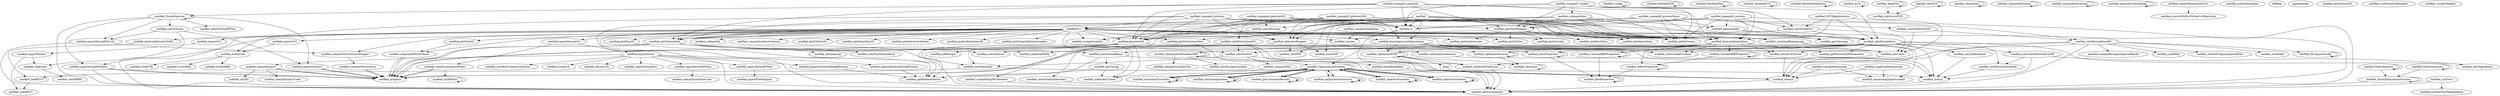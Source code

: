 /* Created by mdot for Matlab */
digraph m2html {
  matRad_exportGUI -> matRad_writeCube;
  matRad_importGUI -> matRad_importPatient;
  matRad_importPatient -> matRad_readCube;
  matRad_importPatient -> matRad_readHLUT;
  matRad_readCube -> matRad_readNRRD;
  matRad_writeCube -> matRad_writeMHA;
  matRad_writeCube -> matRad_writeNRRD;
  matRad_writeCube -> matRad_writeVTK;
  MatRad_MCsquareConfig -> MatRad_MCsquareConfig;
  MatRad_Config -> MatRad_Config;
  matRad_DicomExporter -> matRad_DicomExporter;
  matRad_DicomExporter -> matRad_exportDicom;
  matRad_DicomExporter -> matRad_exportDicomCt;
  matRad_DicomExporter -> matRad_exportDicomRTDoses;
  matRad_DicomExporter -> matRad_exportDicomRTPlan;
  matRad_DicomExporter -> matRad_exportDicomRTStruct;
  matRad_DicomExporter -> matRad_getEnvironment;
  matRad_exportDicom -> matRad_exportDicomCt;
  matRad_exportDicom -> matRad_exportDicomRTDoses;
  matRad_exportDicom -> matRad_exportDicomRTStruct;
  matRad_exportDicomCt -> matRad_progress;
  matRad_exportDicomCt -> matRad_progress;
  matRad_exportDicomRTDoses -> matRad_progress;
  matRad_exportDicomRTDoses -> matRad_progress;
  matRad_exportDicomRTDoses -> matRad_getEnvironment;
  matRad_exportDicomRTStruct -> matRad_computeVoiContoursWrapper;
  matRad_exportDicomRTStruct -> matRad_getEnvironment;
  matRad_calcWaterEqD -> matRad_loadHLUT;
  matRad_calcWaterEqD -> matRad_interp1;
  matRad_importDicom -> matRad_convRtssContours2Indices;
  matRad_importDicom -> matRad_createCst;
  matRad_importDicom -> matRad_dummyCst;
  matRad_importDicom -> matRad_importDicomCt;
  matRad_importDicom -> matRad_importDicomRTDose;
  matRad_importDicom -> matRad_importDicomRTPlan;
  matRad_importDicom -> matRad_importDicomRtss;
  matRad_importDicom -> matRad_importDicomSteeringParticles;
  matRad_importDicom -> matRad_importDicomSteeringPhotons;
  matRad_importDicom -> matRad_getEnvironment;
  matRad_importDicomCt -> matRad_calcHU;
  matRad_importDicomCt -> matRad_interpDicomCtCube;
  matRad_importDicomCt -> matRad_progress;
  matRad_importDicomCt -> matRad_progress;
  matRad_importDicomGUI -> matRad_importDicom;
  matRad_importDicomGUI -> matRad_scanDicomImportFolder;
  matRad_importDicomRTDose -> matRad_interpDicomDoseCube;
  matRad_importDicomRTPlan -> matRad_importFieldShapes;
  matRad_importDicomSteeringParticles -> matRad_getRotationMatrix;
  matRad_importDicomSteeringPhotons -> matRad_getRotationMatrix;
  matRad_listAllFiles -> matRad_listAllFiles;
  matRad_loadHLUT -> matRad_readHLUT;
  matRad_scanDicomImportFolder -> matRad_listAllFiles;
  matRad_scanDicomImportFolder -> matRad_progress;
  matRad_scanDicomImportFolder -> matRad_progress;
  matRad_example1_phantom -> matRad_DicomExporter;
  matRad_example1_phantom -> matRad_calcPhotonDose;
  matRad_example1_phantom -> matRad_fluenceOptimization;
  matRad_example1_phantom -> matRad_generateStf;
  matRad_example1_phantom -> matRad_getIsoCenter;
  matRad_example1_phantom -> matRad_rc;
  matRad_example1_phantom -> matRad_plotSliceWrapper;
  matRad_example2_photons -> matRad_writeCube;
  matRad_example2_photons -> matRadGUI;
  matRad_example2_photons -> matRad_calcPhotonDose;
  matRad_example2_photons -> matRad_fluenceOptimization;
  matRad_example2_photons -> matRad_generateStf;
  matRad_example2_photons -> matRad_getIsoCenter;
  matRad_example2_photons -> matRad_indicatorWrapper;
  matRad_example2_photons -> matRad_rc;
  matRad_example2_photons -> matRad_plotSliceWrapper;
  matRad_example3_photonsDAO -> matRadGUI;
  matRad_example3_photonsDAO -> matRad_calcPhotonDose;
  matRad_example3_photonsDAO -> matRad_directApertureOptimization;
  matRad_example3_photonsDAO -> matRad_fluenceOptimization;
  matRad_example3_photonsDAO -> matRad_generateStf;
  matRad_example3_photonsDAO -> matRad_getIsoCenter;
  matRad_example3_photonsDAO -> matRad_indicatorWrapper;
  matRad_example3_photonsDAO -> matRad_rc;
  matRad_example3_photonsDAO -> matRad_siochiLeafSequencing;
  matRad_example3_photonsDAO -> matRad_visApertureInfo;
  matRad_example4_photonsMC -> matRad_calcPhotonDoseMC;
  matRad_example4_photonsMC -> matRad_fluenceOptimization;
  matRad_example4_photonsMC -> matRad_generateStf;
  matRad_example4_photonsMC -> matRad_getIsoCenter;
  matRad_example4_photonsMC -> matRad_rc;
  matRad_example4_photonsMC -> matRad_calcIntEnergy;
  matRad_example4_photonsMC -> matRad_getEnvironment;
  matRad_example5_protons -> matRad_calcDoseDirect;
  matRad_example5_protons -> matRad_calcParticleDose;
  matRad_example5_protons -> matRad_fluenceOptimization;
  matRad_example5_protons -> matRad_generateStf;
  matRad_example5_protons -> matRad_getIsoCenter;
  matRad_example5_protons -> matRad_rc;
  matRad_example5_protons -> matRad_gammaIndex;
  matRad_example5_protons -> matRad_getEnvironment;
  matRad_example5_protons -> matRad_plotSliceWrapper;
  matRad_example6_protonsNoise -> matRad_calcDoseDirectMC;
  matRad_example6_protonsNoise -> matRad_calcParticleDoseMC;
  matRad_example6_protonsNoise -> matRad_fluenceOptimization;
  matRad_example6_protonsNoise -> matRad_generateStf;
  matRad_example6_protonsNoise -> matRad_getIsoCenter;
  matRad_example6_protonsNoise -> matRad_indicatorWrapper;
  matRad_example6_protonsNoise -> matRad_rc;
  matRad_example6_protonsNoise -> matRad_gammaIndex;
  matRad_example6_protonsNoise -> matRad_plotSliceWrapper;
  matRad_example7_carbon -> matRad_calcDoseDirect;
  matRad_example7_carbon -> matRad_calcParticleDose;
  matRad_example7_carbon -> matRad_fluenceOptimization;
  matRad_example7_carbon -> matRad_generateStf;
  matRad_example7_carbon -> matRad_getIsoCenter;
  matRad_example7_carbon -> matRad_rc;
  matRad_example7_carbon -> matRad_compareDose;
  matRad_example7_carbon -> matRad_plotSliceWrapper;
  matRad -> matRadGUI;
  matRad -> matRad_calcParticleDose;
  matRad -> matRad_calcPhotonDose;
  matRad -> matRad_directApertureOptimization;
  matRad -> matRad_fluenceOptimization;
  matRad -> matRad_generateStf;
  matRad -> matRad_getIsoCenter;
  matRad -> matRad_indicatorWrapper;
  matRad -> matRad_rc;
  matRad -> matRad_siochiLeafSequencing;
  matRad -> matRad_visApertureInfo;
  matRadGUI -> matRad_exportGUI;
  matRadGUI -> matRad_importGUI;
  matRadGUI -> matRad_readCube;
  matRadGUI -> matRad_importDicomGUI;
  matRadGUI -> matRad_calcCubes;
  matRadGUI -> matRad_calcParticleDose;
  matRadGUI -> matRad_calcPhotonDose;
  matRadGUI -> matRad_directApertureOptimization;
  matRadGUI -> matRad_electronDensitiesToHU;
  matRadGUI -> matRad_fluenceOptimization;
  matRadGUI -> matRad_generateStf;
  matRadGUI -> matRad_getIsoCenter;
  matRadGUI -> matRad_getRotationMatrix;
  matRadGUI -> matRad_indicatorWrapper;
  matRadGUI -> matRad_siddonRayTracer;
  matRadGUI -> matRad_siochiLeafSequencing;
  matRadGUI -> matRad_version;
  matRadGUI -> matRad_visApertureInfo;
  matRadGUI -> matRad_collapseDij;
  matRadGUI -> matRad_computeAllVoiSurfaces;
  matRadGUI -> matRad_computeIsoDoseContours;
  matRadGUI -> matRad_computeVoiContoursWrapper;
  matRadGUI -> matRad_getColormap;
  matRadGUI -> matRad_plotAxisLabels;
  matRadGUI -> matRad_plotColorbar;
  matRadGUI -> matRad_plotCtSlice;
  matRadGUI -> matRad_plotCtSlice3D;
  matRadGUI -> matRad_plotDoseSlice;
  matRadGUI -> matRad_plotDoseSlice3D;
  matRadGUI -> matRad_plotIsoCenterMarker;
  matRadGUI -> matRad_plotIsoDoseLines;
  matRadGUI -> matRad_plotIsoDoseLines3D;
  matRadGUI -> matRad_plotPlan3D;
  matRadGUI -> matRad_plotProjectedGantryAngles;
  matRadGUI -> matRad_plotVoiContourSlice;
  matRadGUI -> matRad_plotVois3D;
  matRadGUI -> matRad_getEnvironment;
  matRad_calcCubes -> matRad_interp3;
  matRad_calcDoseDirect -> matRad_calcCubes;
  matRad_calcDoseDirect -> matRad_calcParticleDose;
  matRad_calcDoseDirect -> matRad_calcPhotonDose;
  matRad_calcDoseDirectMC -> matRad_calcCubes;
  matRad_calcDoseDirectMC -> matRad_calcParticleDoseMC;
  matRad_calcDoseInit -> matRad_calcWaterEqD;
  matRad_calcDoseInit -> matRad_computeSSD;
  matRad_calcDoseInit -> matRad_interp3;
  matRad_calcDoseInitBeam -> matRad_getRotationMatrix;
  matRad_calcDoseInitBeam -> matRad_interpRadDepth;
  matRad_calcDoseInitBeam -> matRad_rayTracing;
  matRad_calcLQParameter -> matRad_interp1;
  matRad_calcLateralParticleCutOff -> matRad_calcParticleDoseBixel;
  matRad_calcLateralParticleCutOff -> matRad_calcSigmaRashi;
  matRad_calcLateralParticleCutOff -> matRad_interp1;
  matRad_calcParticleDose -> matRad_progress;
  matRad_calcParticleDose -> matRad_calcDoseFillDij;
  matRad_calcParticleDose -> matRad_calcDoseInit;
  matRad_calcParticleDose -> matRad_calcDoseInitBeam;
  matRad_calcParticleDose -> matRad_calcGeoDists;
  matRad_calcParticleDose -> matRad_calcLQParameter;
  matRad_calcParticleDose -> matRad_calcLateralParticleCutOff;
  matRad_calcParticleDose -> matRad_calcParticleDoseBixel;
  matRad_calcParticleDose -> matRad_calcSigmaRashi;
  matRad_calcParticleDose -> matRad_getPhotonLQMParameters;
  matRad_calcParticleDose -> matRad_interp1;
  matRad_calcParticleDose -> matRad_progress;
  matRad_calcParticleDose -> matRad_resizeCstToGrid;
  matRad_calcParticleDose -> matRad_setOverlapPriorities;
  matRad_calcParticleDoseBixel -> matRad_interp1;
  matRad_calcParticleDoseMC -> MatRad_MCsquareConfig;
  matRad_calcParticleDoseMC -> matRad_compileMCsquareSparseReader;
  matRad_calcParticleDoseMC -> matRad_readMhd;
  matRad_calcParticleDoseMC -> matRad_writeMCsquareinputAllFiles;
  matRad_calcParticleDoseMC -> matRad_writeMhd;
  matRad_calcParticleDoseMC -> matRad_calcDoseInit;
  matRad_calcParticleDoseMC -> matRad_interp3;
  matRad_calcParticleDoseMC -> matRad_checkMexFileExists;
  matRad_calcParticleDoseMC -> matRad_getEnvironment;
  matRad_calcPhotonDose -> matRad_progress;
  matRad_calcPhotonDose -> matRad_DijSampling;
  matRad_calcPhotonDose -> matRad_calcDoseFillDij;
  matRad_calcPhotonDose -> matRad_calcDoseInit;
  matRad_calcPhotonDose -> matRad_calcDoseInitBeam;
  matRad_calcPhotonDose -> matRad_calcGeoDists;
  matRad_calcPhotonDose -> matRad_calcPhotonDoseBixel;
  matRad_calcPhotonDose -> matRad_progress;
  matRad_calcPhotonDose -> matRad_getEnvironment;
  matRad_calcPhotonDoseMC -> matRad_calcDoseInit;
  matRad_calcPhotonDoseMC -> matRad_interp3;
  matRad_calcPhotonDoseMC -> matRad_compileOmpMCInterface;
  matRad_calcPhotonDoseMC -> matRad_checkMexFileExists;
  matRad_calcQualityIndicators -> matRad_interp1;
  matRad_compileStandalone -> matRad_version;
  matRad_computeSSD -> matRad_siddonRayTracer;
  matRad_directApertureOptimization -> matRad_calcCubes;
  matRad_directApertureOptimization -> matRad_resizeCstToGrid;
  matRad_directApertureOptimization -> matRad_setOverlapPriorities;
  matRad_directApertureOptimization -> matRad_OptimizationProblemDAO;
  matRad_directApertureOptimization -> matRad_OptimizerFmincon;
  matRad_directApertureOptimization -> matRad_OptimizerIPOPT;
  matRad_directApertureOptimization -> matRad_DoseProjection;
  matRad_electronDensitiesToHU -> matRad_loadHLUT;
  matRad_engelLeafSequencing -> matRad_interp3;
  matRad_engelLeafSequencing -> matRad_sequencing2ApertureInfo;
  matRad_fluenceOptimization -> matRad_calcCubes;
  matRad_fluenceOptimization -> matRad_getPhotonLQMParameters;
  matRad_fluenceOptimization -> matRad_resizeCstToGrid;
  matRad_fluenceOptimization -> matRad_setOverlapPriorities;
  matRad_fluenceOptimization -> matRad_OptimizationProblem;
  matRad_fluenceOptimization -> matRad_OptimizerFmincon;
  matRad_fluenceOptimization -> matRad_OptimizerIPOPT;
  matRad_fluenceOptimization -> matRad_ConstantRBEProjection;
  matRad_fluenceOptimization -> matRad_DoseProjection;
  matRad_fluenceOptimization -> matRad_EffectProjection;
  matRad_fluenceOptimization -> matRad_VariableRBEProjection;
  matRad_generateStf -> matRad_calcWaterEqD;
  matRad_generateStf -> matRad_progress;
  matRad_generateStf -> matRad_addMargin;
  matRad_generateStf -> matRad_getRotationMatrix;
  matRad_generateStf -> matRad_interp1;
  matRad_generateStf -> matRad_progress;
  matRad_generateStf -> matRad_siddonRayTracer;
  matRad_indicatorWrapper -> matRad_calcDVH;
  matRad_indicatorWrapper -> matRad_calcQualityIndicators;
  matRad_indicatorWrapper -> matRad_showDVH;
  matRad_indicatorWrapper -> matRad_showQualityIndicators;
  matRad_interp1 -> matRad_getEnvironment;
  matRad_interp3 -> matRad_getEnvironment;
  matRad_interpRadDepth -> matRad_interp3;
  matRad_rayTracing -> matRad_getRotationMatrix;
  matRad_rayTracing -> matRad_siddonRayTracer;
  matRad_rc -> matRad_version;
  matRad_rc -> matRad_getEnvironment;
  matRad_resizeCstToGrid -> matRad_interp3;
  matRad_showQualityIndicators -> matRad_getEnvironment;
  matRad_siochiLeafSequencing -> matRad_interp3;
  matRad_siochiLeafSequencing -> matRad_sequencing2ApertureInfo;
  matRad_xiaLeafSequencing -> matRad_interp3;
  matRad_xiaLeafSequencing -> matRad_sequencing2ApertureInfo;
  matRad_compileOmpMCInterface -> matRad_getEnvironment;
  matRad_DoseConstraint -> matRad_DoseConstraint;
  matRad_DoseConstraint -> matRad_DoseOptimizationFunction;
  matRad_MinMaxDVH -> matRad_MinMaxDVH;
  matRad_MinMaxDose -> matRad_MinMaxDose;
  matRad_MinMaxEUD -> matRad_MinMaxEUD;
  matRad_MinMaxMeanDose -> matRad_MinMaxMeanDose;
  matRad_DoseObjective -> matRad_DoseObjective;
  matRad_DoseObjective -> matRad_DoseOptimizationFunction;
  matRad_EUD -> matRad_EUD;
  matRad_MaxDVH -> matRad_MaxDVH;
  matRad_MaxDVH -> matRad_calcInversDVH;
  matRad_MeanDose -> matRad_MeanDose;
  matRad_MinDVH -> matRad_MinDVH;
  matRad_MinDVH -> matRad_calcInversDVH;
  matRad_SquaredDeviation -> matRad_SquaredDeviation;
  matRad_SquaredOverdosing -> matRad_SquaredOverdosing;
  matRad_SquaredUnderdosing -> matRad_SquaredUnderdosing;
  matRad_OptimizationProblemDAO -> matRad_OptimizationProblemDAO;
  matRad_OptimizationProblemDAO -> matRad_daoApertureInfo2Vec;
  matRad_OptimizationProblemDAO -> matRad_daoVec2ApertureInfo;
  matRad_OptimizationProblemDAO -> matRad_OptimizationProblem;
  matRad_constraintFunctions -> matRad_constraintFunctions;
  matRad_constraintFunctions -> matRad_OptimizationProblem;
  matRad_constraintFunctions -> matRad_constraintFunctions;
  matRad_constraintJacobian -> matRad_constraintJacobian;
  matRad_constraintJacobian -> matRad_OptimizationProblem;
  matRad_constraintJacobian -> matRad_constraintJacobian;
  matRad_getConstraintBounds -> matRad_getConstraintBounds;
  matRad_getConstraintBounds -> matRad_OptimizationProblem;
  matRad_getConstraintBounds -> matRad_getConstraintBounds;
  matRad_getJacobianStructure -> matRad_getJacobianStructure;
  matRad_getJacobianStructure -> matRad_OptimizationProblem;
  matRad_getJacobianStructure -> matRad_getJacobianStructure;
  matRad_objectiveFunction -> matRad_objectiveFunction;
  matRad_objectiveFunction -> matRad_OptimizationProblem;
  matRad_objectiveFunction -> matRad_objectiveFunction;
  matRad_objectiveGradient -> matRad_objectiveGradient;
  matRad_objectiveGradient -> matRad_OptimizationProblem;
  matRad_objectiveGradient -> matRad_objectiveGradient;
  matRad_OptimizationProblem -> matRad_constraintFunctions;
  matRad_OptimizationProblem -> matRad_constraintJacobian;
  matRad_OptimizationProblem -> matRad_getConstraintBounds;
  matRad_OptimizationProblem -> matRad_getJacobianStructure;
  matRad_OptimizationProblem -> matRad_objectiveFunction;
  matRad_OptimizationProblem -> matRad_objectiveGradient;
  matRad_OptimizationProblem -> matRad_OptimizationProblem;
  matRad_OptimizationProblem -> matRad_constraintFunctions;
  matRad_OptimizationProblem -> matRad_constraintJacobian;
  matRad_OptimizationProblem -> matRad_getConstraintBounds;
  matRad_OptimizationProblem -> matRad_getJacobianStructure;
  matRad_OptimizationProblem -> matRad_objectiveFunction;
  matRad_OptimizationProblem -> matRad_objectiveGradient;
  matRad_DoseOptimizationFunction -> matRad_DoseOptimizationFunction;
  matRad_DoseOptimizationFunction -> matRad_getEnvironment;
  matRad_Optimizer -> matRad_Optimizer;
  matRad_OptimizerFmincon -> matRad_Optimizer;
  matRad_OptimizerFmincon -> matRad_OptimizerFmincon;
  matRad_OptimizerIPOPT -> ipopt;
  matRad_OptimizerIPOPT -> matRad_Optimizer;
  matRad_OptimizerIPOPT -> matRad_OptimizerIPOPT;
  matRad_OptimizerIPOPT -> matRad_checkMexFileExists;
  matRad_OptimizerIPOPT -> matRad_getEnvironment;
  matRad_BackProjection -> matRad_BackProjection;
  matRad_ConstantRBEProjection -> matRad_BackProjection;
  matRad_ConstantRBEProjection -> matRad_ConstantRBEProjection;
  matRad_DoseProjection -> matRad_BackProjection;
  matRad_DoseProjection -> matRad_DoseProjection;
  matRad_EffectProjection -> matRad_BackProjection;
  matRad_EffectProjection -> matRad_EffectProjection;
  matRad_VariableRBEProjection -> matRad_EffectProjection;
  matRad_VariableRBEProjection -> matRad_VariableRBEProjection;
  matRad_computeAllVoiSurfaces -> matRad_progress;
  matRad_computeAllVoiSurfaces -> matRad_progress;
  matRad_computeVoiContours -> matRad_progress;
  matRad_computeVoiContours -> matRad_progress;
  matRad_computeVoiContoursWrapper -> matRad_computeVoiContours;
  matRad_plotPlan3D -> matRad_getRotationMatrix;
  matRad_plotVoiContourSlice -> matRad_getEnvironment;
  matRad_plotVois3D -> matRad_computeAllVoiSurfaces;
  matRad_SFUDoptimization -> matRad_calcCubes;
  matRad_SFUDoptimization -> matRad_calcDoseDirect;
  matRad_SFUDoptimization -> matRad_calcParticleDose;
  matRad_SFUDoptimization -> matRad_fluenceOptimization;
  matRad_calcIntEnergy -> matRad_calcWaterEqD;
  matRad_checkMexFileExists -> matRad_getEnvironment;
  matRad_compareDose -> matRad_calcDVH;
  matRad_compareDose -> matRad_getIsoCenter;
  matRad_compareDose -> matRad_showDVH;
  matRad_compareDose -> matRad_getColormap;
  matRad_compareDose -> matRad_plotAxisLabels;
  matRad_compareDose -> matRad_calcIntEnergy;
  matRad_compareDose -> matRad_gammaIndex;
  matRad_compareDose -> matRad_plotSliceWrapper;
  matRad_gammaIndex -> matRad_getColormap;
  matRad_gammaIndex -> matRad_getEnvironment;
  matRad_plotSliceWrapper -> matRad_plotAxisLabels;
  matRad_plotSliceWrapper -> matRad_plotColorbar;
  matRad_plotSliceWrapper -> matRad_plotCtSlice;
  matRad_plotSliceWrapper -> matRad_plotDoseSlice;
  matRad_plotSliceWrapper -> matRad_plotIsoDoseLines;
  matRad_plotSliceWrapper -> matRad_plotVoiContourSlice;
  matRad_updatePatientDataCsts -> matRad_convertOldCstToNewCstObjectives;
  matRad_runTests -> matRad_getEnvironment;
  matRad_runTests -> matRad_unitTestTextManipulation;

  matRad_exportGUI [URL="matRad/IO/matRad_exportGUI.html"];
  matRad_importGUI [URL="matRad/IO/matRad_importGUI.html"];
  matRad_importPatient [URL="matRad/IO/matRad_importPatient.html"];
  matRad_readCube [URL="matRad/IO/matRad_readCube.html"];
  matRad_readHLUT [URL="matRad/IO/matRad_readHLUT.html"];
  matRad_readNRRD [URL="matRad/IO/matRad_readNRRD.html"];
  matRad_writeCube [URL="matRad/IO/matRad_writeCube.html"];
  matRad_writeMHA [URL="matRad/IO/matRad_writeMHA.html"];
  matRad_writeNRRD [URL="matRad/IO/matRad_writeNRRD.html"];
  matRad_writeVTK [URL="matRad/IO/matRad_writeVTK.html"];
  MatRad_MCsquareConfig [URL="matRad/MCsquare/MatRad_MCsquareConfig.html"];
  matRad_compileMCsquareSparseReader [URL="matRad/MCsquare/matRad_compileMCsquareSparseReader.html"];
  matRad_readMhd [URL="matRad/MCsquare/matRad_readMhd.html"];
  matRad_writeMCsquareinputAllFiles [URL="matRad/MCsquare/matRad_writeMCsquareinputAllFiles.html"];
  matRad_writeMhd [URL="matRad/MCsquare/matRad_writeMhd.html"];
  MatRad_Config [URL="matRad/MatRad_Config.html"];
  matRad_DicomExporter [URL="matRad/dicom/@matRad_DicomExporter/matRad_DicomExporter.html"];
  matRad_exportDicom [URL="matRad/dicom/@matRad_DicomExporter/matRad_exportDicom.html"];
  matRad_exportDicomCt [URL="matRad/dicom/@matRad_DicomExporter/matRad_exportDicomCt.html"];
  matRad_exportDicomRTDoses [URL="matRad/dicom/@matRad_DicomExporter/matRad_exportDicomRTDoses.html"];
  matRad_exportDicomRTPlan [URL="matRad/dicom/@matRad_DicomExporter/matRad_exportDicomRTPlan.html"];
  matRad_exportDicomRTStruct [URL="matRad/dicom/@matRad_DicomExporter/matRad_exportDicomRTStruct.html"];
  matRad_calcHU [URL="matRad/dicom/matRad_calcHU.html"];
  matRad_calcWaterEqD [URL="matRad/dicom/matRad_calcWaterEqD.html"];
  matRad_convRtssContours2Indices [URL="matRad/dicom/matRad_convRtssContours2Indices.html"];
  matRad_createCst [URL="matRad/dicom/matRad_createCst.html"];
  matRad_dummyCst [URL="matRad/dicom/matRad_dummyCst.html"];
  matRad_importDicom [URL="matRad/dicom/matRad_importDicom.html"];
  matRad_importDicomCt [URL="matRad/dicom/matRad_importDicomCt.html"];
  matRad_importDicomGUI [URL="matRad/dicom/matRad_importDicomGUI.html"];
  matRad_importDicomRTDose [URL="matRad/dicom/matRad_importDicomRTDose.html"];
  matRad_importDicomRTPlan [URL="matRad/dicom/matRad_importDicomRTPlan.html"];
  matRad_importDicomRtss [URL="matRad/dicom/matRad_importDicomRtss.html"];
  matRad_importDicomSteeringParticles [URL="matRad/dicom/matRad_importDicomSteeringParticles.html"];
  matRad_importDicomSteeringPhotons [URL="matRad/dicom/matRad_importDicomSteeringPhotons.html"];
  matRad_importFieldShapes [URL="matRad/dicom/matRad_importFieldShapes.html"];
  matRad_interpDicomCtCube [URL="matRad/dicom/matRad_interpDicomCtCube.html"];
  matRad_interpDicomDoseCube [URL="matRad/dicom/matRad_interpDicomDoseCube.html"];
  matRad_listAllFiles [URL="matRad/dicom/matRad_listAllFiles.html"];
  matRad_loadHLUT [URL="matRad/dicom/matRad_loadHLUT.html"];
  matRad_progress [URL="matRad/dicom/matRad_progress.html"];
  matRad_scanDicomImportFolder [URL="matRad/dicom/matRad_scanDicomImportFolder.html"];
  matRad_example1_phantom [URL="matRad/examples/matRad_example1_phantom.html"];
  matRad_example2_photons [URL="matRad/examples/matRad_example2_photons.html"];
  matRad_example3_photonsDAO [URL="matRad/examples/matRad_example3_photonsDAO.html"];
  matRad_example4_photonsMC [URL="matRad/examples/matRad_example4_photonsMC.html"];
  matRad_example5_protons [URL="matRad/examples/matRad_example5_protons.html"];
  matRad_example6_protonsNoise [URL="matRad/examples/matRad_example6_protonsNoise.html"];
  matRad_example7_carbon [URL="matRad/examples/matRad_example7_carbon.html"];
  matRad_publishExamples [URL="matRad/examples/matRad_publishExamples.html"];
  matRad [URL="matRad/matRad.html"];
  matRadGUI [URL="matRad/matRadGUI.html"];
  matRad_DijSampling [URL="matRad/matRad_DijSampling.html"];
  matRad_addMargin [URL="matRad/matRad_addMargin.html"];
  matRad_calcCubes [URL="matRad/matRad_calcCubes.html"];
  matRad_calcDVH [URL="matRad/matRad_calcDVH.html"];
  matRad_calcDoseDirect [URL="matRad/matRad_calcDoseDirect.html"];
  matRad_calcDoseDirectMC [URL="matRad/matRad_calcDoseDirectMC.html"];
  matRad_calcDoseFillDij [URL="matRad/matRad_calcDoseFillDij.html"];
  matRad_calcDoseInit [URL="matRad/matRad_calcDoseInit.html"];
  matRad_calcDoseInitBeam [URL="matRad/matRad_calcDoseInitBeam.html"];
  matRad_calcGeoDists [URL="matRad/matRad_calcGeoDists.html"];
  matRad_calcLQParameter [URL="matRad/matRad_calcLQParameter.html"];
  matRad_calcLateralParticleCutOff [URL="matRad/matRad_calcLateralParticleCutOff.html"];
  matRad_calcParticleDose [URL="matRad/matRad_calcParticleDose.html"];
  matRad_calcParticleDoseBixel [URL="matRad/matRad_calcParticleDoseBixel.html"];
  matRad_calcParticleDoseMC [URL="matRad/matRad_calcParticleDoseMC.html"];
  matRad_calcPhotonDose [URL="matRad/matRad_calcPhotonDose.html"];
  matRad_calcPhotonDoseBixel [URL="matRad/matRad_calcPhotonDoseBixel.html"];
  matRad_calcPhotonDoseMC [URL="matRad/matRad_calcPhotonDoseMC.html"];
  matRad_calcQualityIndicators [URL="matRad/matRad_calcQualityIndicators.html"];
  matRad_calcSigmaRashi [URL="matRad/matRad_calcSigmaRashi.html"];
  matRad_compileStandalone [URL="matRad/matRad_compileStandalone.html"];
  matRad_computeSSD [URL="matRad/matRad_computeSSD.html"];
  matRad_directApertureOptimization [URL="matRad/matRad_directApertureOptimization.html"];
  matRad_electronDensitiesToHU [URL="matRad/matRad_electronDensitiesToHU.html"];
  matRad_engelLeafSequencing [URL="matRad/matRad_engelLeafSequencing.html"];
  matRad_fluenceOptimization [URL="matRad/matRad_fluenceOptimization.html"];
  matRad_generateStf [URL="matRad/matRad_generateStf.html"];
  matRad_getIsoCenter [URL="matRad/matRad_getIsoCenter.html"];
  matRad_getPhotonLQMParameters [URL="matRad/matRad_getPhotonLQMParameters.html"];
  matRad_getRotationMatrix [URL="matRad/matRad_getRotationMatrix.html"];
  matRad_indicatorWrapper [URL="matRad/matRad_indicatorWrapper.html"];
  matRad_interp1 [URL="matRad/matRad_interp1.html"];
  matRad_interp3 [URL="matRad/matRad_interp3.html"];
  matRad_interpRadDepth [URL="matRad/matRad_interpRadDepth.html"];
  matRad_progress [URL="matRad/matRad_progress.html"];
  matRad_rayTracing [URL="matRad/matRad_rayTracing.html"];
  matRad_rc [URL="matRad/matRad_rc.html"];
  matRad_resizeCstToGrid [URL="matRad/matRad_resizeCstToGrid.html"];
  matRad_sequencing2ApertureInfo [URL="matRad/matRad_sequencing2ApertureInfo.html"];
  matRad_setOverlapPriorities [URL="matRad/matRad_setOverlapPriorities.html"];
  matRad_showDVH [URL="matRad/matRad_showDVH.html"];
  matRad_showQualityIndicators [URL="matRad/matRad_showQualityIndicators.html"];
  matRad_siddonRayTracer [URL="matRad/matRad_siddonRayTracer.html"];
  matRad_siochiLeafSequencing [URL="matRad/matRad_siochiLeafSequencing.html"];
  matRad_version [URL="matRad/matRad_version.html"];
  matRad_visApertureInfo [URL="matRad/matRad_visApertureInfo.html"];
  matRad_xiaLeafSequencing [URL="matRad/matRad_xiaLeafSequencing.html"];
  matRad_compileOmpMCInterface [URL="matRad/ompMC/matRad_compileOmpMCInterface.html"];
  matRad_DoseConstraint [URL="matRad/optimization/+DoseConstraints/matRad_DoseConstraint.html"];
  matRad_MinMaxDVH [URL="matRad/optimization/+DoseConstraints/matRad_MinMaxDVH.html"];
  matRad_MinMaxDose [URL="matRad/optimization/+DoseConstraints/matRad_MinMaxDose.html"];
  matRad_MinMaxEUD [URL="matRad/optimization/+DoseConstraints/matRad_MinMaxEUD.html"];
  matRad_MinMaxMeanDose [URL="matRad/optimization/+DoseConstraints/matRad_MinMaxMeanDose.html"];
  matRad_DoseObjective [URL="matRad/optimization/+DoseObjectives/matRad_DoseObjective.html"];
  matRad_EUD [URL="matRad/optimization/+DoseObjectives/matRad_EUD.html"];
  matRad_MaxDVH [URL="matRad/optimization/+DoseObjectives/matRad_MaxDVH.html"];
  matRad_MeanDose [URL="matRad/optimization/+DoseObjectives/matRad_MeanDose.html"];
  matRad_MinDVH [URL="matRad/optimization/+DoseObjectives/matRad_MinDVH.html"];
  matRad_SquaredDeviation [URL="matRad/optimization/+DoseObjectives/matRad_SquaredDeviation.html"];
  matRad_SquaredOverdosing [URL="matRad/optimization/+DoseObjectives/matRad_SquaredOverdosing.html"];
  matRad_SquaredUnderdosing [URL="matRad/optimization/+DoseObjectives/matRad_SquaredUnderdosing.html"];
  matRad_OptimizationProblemDAO [URL="matRad/optimization/@matRad_OptimizationProblemDAO/matRad_OptimizationProblemDAO.html"];
  matRad_constraintFunctions [URL="matRad/optimization/@matRad_OptimizationProblemDAO/matRad_constraintFunctions.html"];
  matRad_constraintJacobian [URL="matRad/optimization/@matRad_OptimizationProblemDAO/matRad_constraintJacobian.html"];
  matRad_daoApertureInfo2Vec [URL="matRad/optimization/@matRad_OptimizationProblemDAO/matRad_daoApertureInfo2Vec.html"];
  matRad_daoVec2ApertureInfo [URL="matRad/optimization/@matRad_OptimizationProblemDAO/matRad_daoVec2ApertureInfo.html"];
  matRad_getConstraintBounds [URL="matRad/optimization/@matRad_OptimizationProblemDAO/matRad_getConstraintBounds.html"];
  matRad_getJacobianStructure [URL="matRad/optimization/@matRad_OptimizationProblemDAO/matRad_getJacobianStructure.html"];
  matRad_objectiveFunction [URL="matRad/optimization/@matRad_OptimizationProblemDAO/matRad_objectiveFunction.html"];
  matRad_objectiveGradient [URL="matRad/optimization/@matRad_OptimizationProblemDAO/matRad_objectiveGradient.html"];
  matRad_OptimizationProblem [URL="matRad/optimization/@matRad_OptimizationProblem/matRad_OptimizationProblem.html"];
  matRad_constraintFunctions [URL="matRad/optimization/@matRad_OptimizationProblem/matRad_constraintFunctions.html"];
  matRad_constraintJacobian [URL="matRad/optimization/@matRad_OptimizationProblem/matRad_constraintJacobian.html"];
  matRad_getConstraintBounds [URL="matRad/optimization/@matRad_OptimizationProblem/matRad_getConstraintBounds.html"];
  matRad_getJacobianStructure [URL="matRad/optimization/@matRad_OptimizationProblem/matRad_getJacobianStructure.html"];
  matRad_objectiveFunction [URL="matRad/optimization/@matRad_OptimizationProblem/matRad_objectiveFunction.html"];
  matRad_objectiveGradient [URL="matRad/optimization/@matRad_OptimizationProblem/matRad_objectiveGradient.html"];
  matRad_DoseOptimizationFunction [URL="matRad/optimization/matRad_DoseOptimizationFunction.html"];
  matRad_calcInversDVH [URL="matRad/optimization/matRad_calcInversDVH.html"];
  matRad_collapseDij [URL="matRad/optimization/matRad_collapseDij.html"];
  ipopt [URL="matRad/optimization/optimizer/ipopt.html"];
  matRad_Optimizer [URL="matRad/optimization/optimizer/matRad_Optimizer.html"];
  matRad_OptimizerFmincon [URL="matRad/optimization/optimizer/matRad_OptimizerFmincon.html"];
  matRad_OptimizerIPOPT [URL="matRad/optimization/optimizer/matRad_OptimizerIPOPT.html"];
  matRad_BackProjection [URL="matRad/optimization/projections/matRad_BackProjection.html"];
  matRad_ConstantRBEProjection [URL="matRad/optimization/projections/matRad_ConstantRBEProjection.html"];
  matRad_DoseProjection [URL="matRad/optimization/projections/matRad_DoseProjection.html"];
  matRad_EffectProjection [URL="matRad/optimization/projections/matRad_EffectProjection.html"];
  matRad_VariableRBEProjection [URL="matRad/optimization/projections/matRad_VariableRBEProjection.html"];
  diffMap [URL="matRad/plotting/colormaps/diffMap.html"];
  gammaIndex [URL="matRad/plotting/colormaps/gammaIndex.html"];
  matRad_computeAllVoiSurfaces [URL="matRad/plotting/matRad_computeAllVoiSurfaces.html"];
  matRad_computeIsoDoseContours [URL="matRad/plotting/matRad_computeIsoDoseContours.html"];
  matRad_computeVoiContours [URL="matRad/plotting/matRad_computeVoiContours.html"];
  matRad_computeVoiContoursWrapper [URL="matRad/plotting/matRad_computeVoiContoursWrapper.html"];
  matRad_getColormap [URL="matRad/plotting/matRad_getColormap.html"];
  matRad_plotAxisLabels [URL="matRad/plotting/matRad_plotAxisLabels.html"];
  matRad_plotColorbar [URL="matRad/plotting/matRad_plotColorbar.html"];
  matRad_plotCtSlice [URL="matRad/plotting/matRad_plotCtSlice.html"];
  matRad_plotCtSlice3D [URL="matRad/plotting/matRad_plotCtSlice3D.html"];
  matRad_plotDoseSlice [URL="matRad/plotting/matRad_plotDoseSlice.html"];
  matRad_plotDoseSlice3D [URL="matRad/plotting/matRad_plotDoseSlice3D.html"];
  matRad_plotIsoCenterMarker [URL="matRad/plotting/matRad_plotIsoCenterMarker.html"];
  matRad_plotIsoDose3D [URL="matRad/plotting/matRad_plotIsoDose3D.html"];
  matRad_plotIsoDoseLines [URL="matRad/plotting/matRad_plotIsoDoseLines.html"];
  matRad_plotIsoDoseLines3D [URL="matRad/plotting/matRad_plotIsoDoseLines3D.html"];
  matRad_plotPlan3D [URL="matRad/plotting/matRad_plotPlan3D.html"];
  matRad_plotProjectedGantryAngles [URL="matRad/plotting/matRad_plotProjectedGantryAngles.html"];
  matRad_plotVoiContourSlice [URL="matRad/plotting/matRad_plotVoiContourSlice.html"];
  matRad_plotVois3D [URL="matRad/plotting/matRad_plotVois3D.html"];
  matRad_SFUDoptimization [URL="matRad/tools/matRad_SFUDoptimization.html"];
  matRad_calcIntEnergy [URL="matRad/tools/matRad_calcIntEnergy.html"];
  matRad_checkMexFileExists [URL="matRad/tools/matRad_checkMexFileExists.html"];
  matRad_compareDose [URL="matRad/tools/matRad_compareDose.html"];
  matRad_convertOldCstToNewCstObjectives [URL="matRad/tools/matRad_convertOldCstToNewCstObjectives.html"];
  matRad_gammaIndex [URL="matRad/tools/matRad_gammaIndex.html"];
  matRad_getEnvironment [URL="matRad/tools/matRad_getEnvironment.html"];
  matRad_plotSliceWrapper [URL="matRad/tools/matRad_plotSliceWrapper.html"];
  matRad_updatePatientDataCsts [URL="matRad/tools/matRad_updatePatientDataCsts.html"];
  matRad_visPhotonFieldShapes [URL="matRad/tools/matRad_visPhotonFieldShapes.html"];
  matRad_visSpotWeights [URL="matRad/tools/matRad_visSpotWeights.html"];
  matRad_runTests [URL="matRad/unitTest/matRad_runTests.html"];
  matRad_unitTestTextManipulation [URL="matRad/unitTest/matRad_unitTestTextManipulation.html"];
}